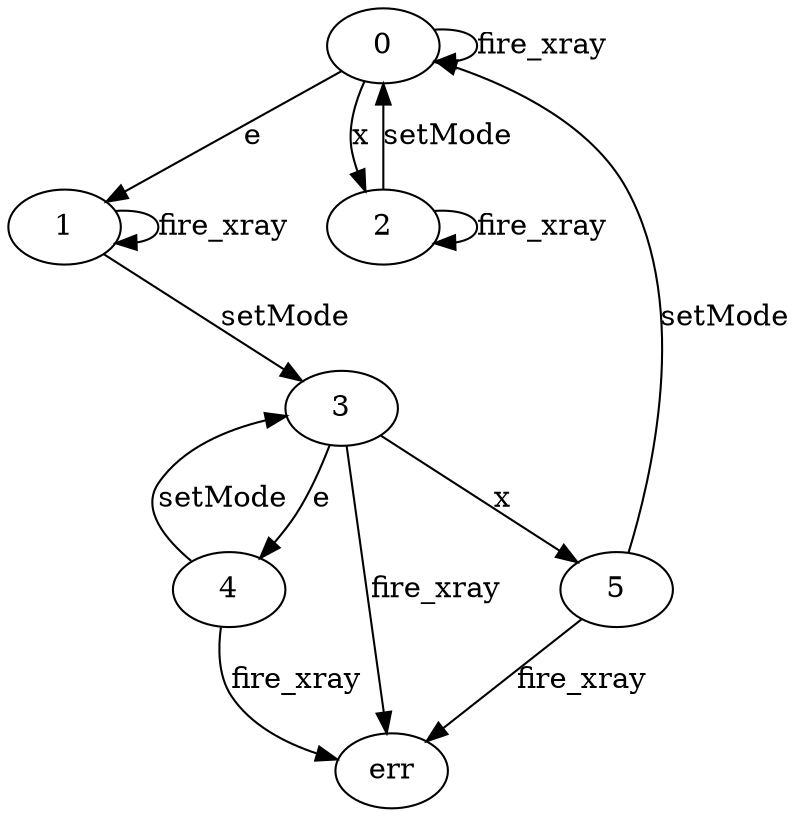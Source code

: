 digraph G {
  "0" -> "1" [label="e"]
  "0" -> "2" [label="x"]
  "0" -> "0" [label="fire_xray"]
  "1" -> "1" [label="fire_xray"]
  "1" -> "3" [label="setMode"]
  "2" -> "2" [label="fire_xray"]
  "2" -> "0" [label="setMode"]
  "3" -> "4" [label="e"]
  "3" -> "5" [label="x"]
  "3" -> "err" [label="fire_xray"]
  "4" -> "err" [label="fire_xray"]
  "4" -> "3" [label="setMode"]
  "5" -> "err" [label="fire_xray"]
  "5" -> "0" [label="setMode"]
}
